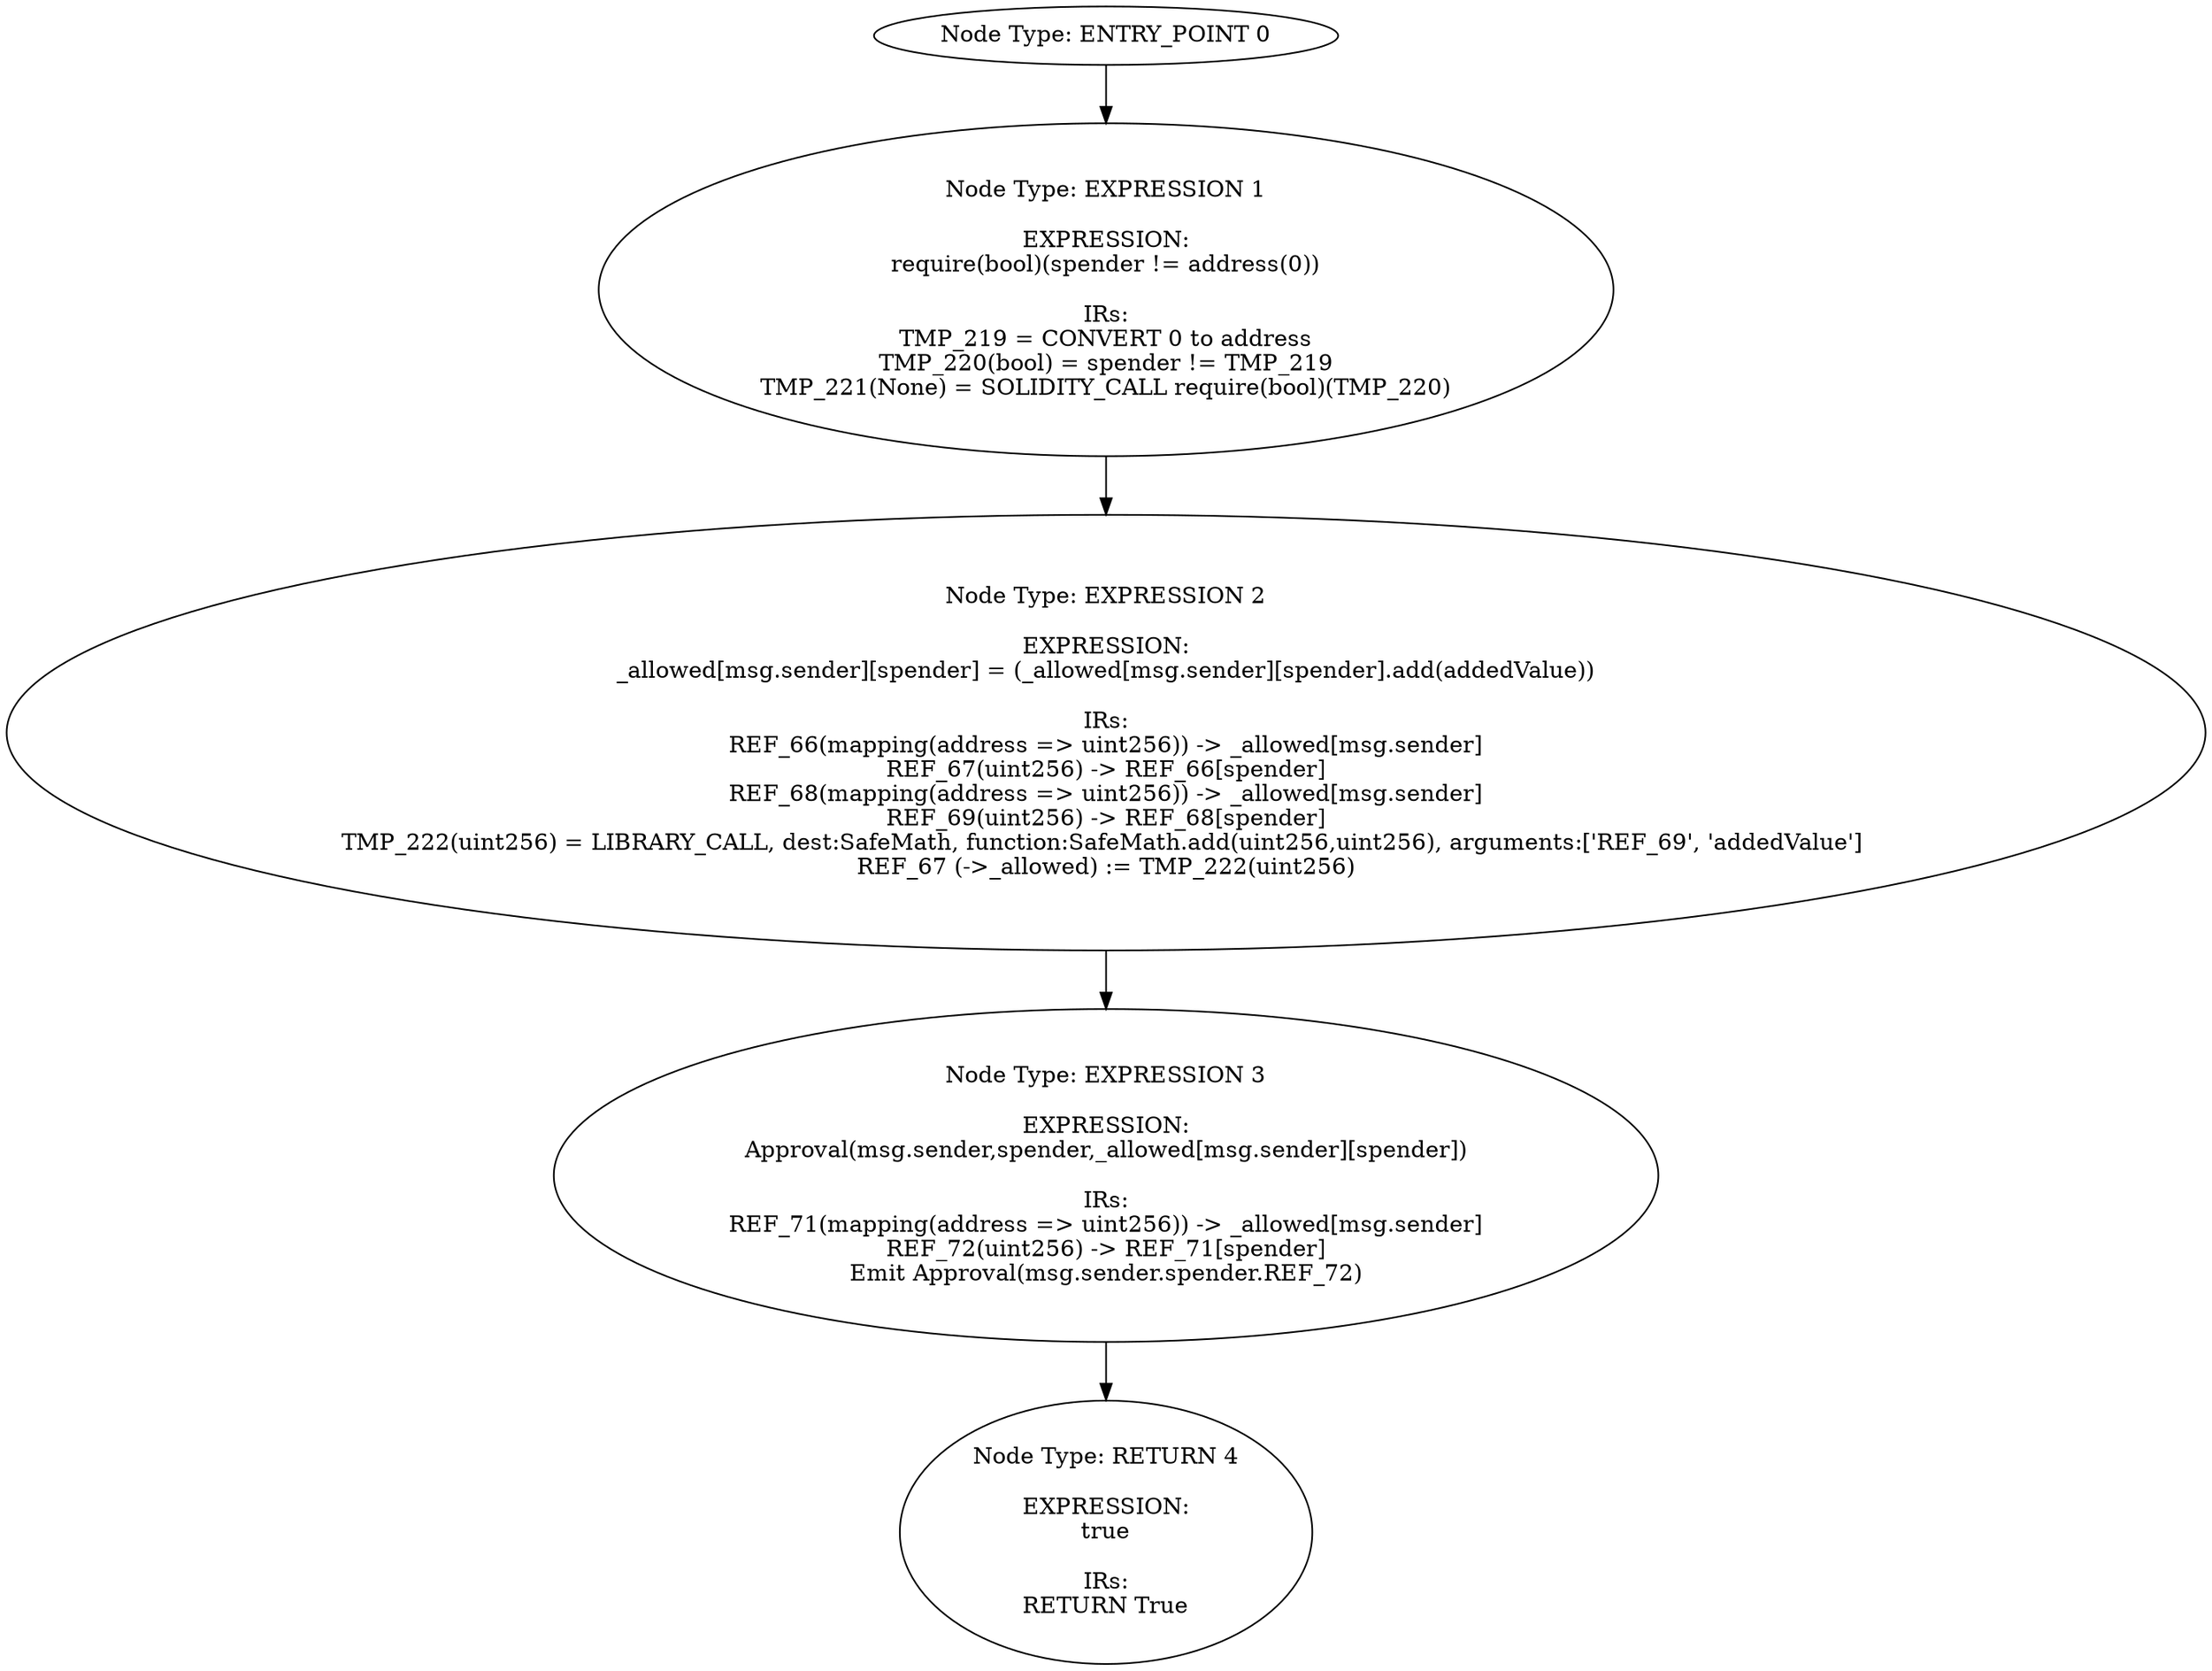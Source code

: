 digraph{
0[label="Node Type: ENTRY_POINT 0
"];
0->1;
1[label="Node Type: EXPRESSION 1

EXPRESSION:
require(bool)(spender != address(0))

IRs:
TMP_219 = CONVERT 0 to address
TMP_220(bool) = spender != TMP_219
TMP_221(None) = SOLIDITY_CALL require(bool)(TMP_220)"];
1->2;
2[label="Node Type: EXPRESSION 2

EXPRESSION:
_allowed[msg.sender][spender] = (_allowed[msg.sender][spender].add(addedValue))

IRs:
REF_66(mapping(address => uint256)) -> _allowed[msg.sender]
REF_67(uint256) -> REF_66[spender]
REF_68(mapping(address => uint256)) -> _allowed[msg.sender]
REF_69(uint256) -> REF_68[spender]
TMP_222(uint256) = LIBRARY_CALL, dest:SafeMath, function:SafeMath.add(uint256,uint256), arguments:['REF_69', 'addedValue'] 
REF_67 (->_allowed) := TMP_222(uint256)"];
2->3;
3[label="Node Type: EXPRESSION 3

EXPRESSION:
Approval(msg.sender,spender,_allowed[msg.sender][spender])

IRs:
REF_71(mapping(address => uint256)) -> _allowed[msg.sender]
REF_72(uint256) -> REF_71[spender]
Emit Approval(msg.sender.spender.REF_72)"];
3->4;
4[label="Node Type: RETURN 4

EXPRESSION:
true

IRs:
RETURN True"];
}
